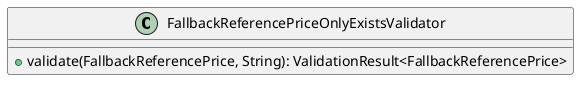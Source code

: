 @startuml

    class FallbackReferencePriceOnlyExistsValidator [[FallbackReferencePriceOnlyExistsValidator.html]] {
        +validate(FallbackReferencePrice, String): ValidationResult<FallbackReferencePrice>
    }

@enduml
